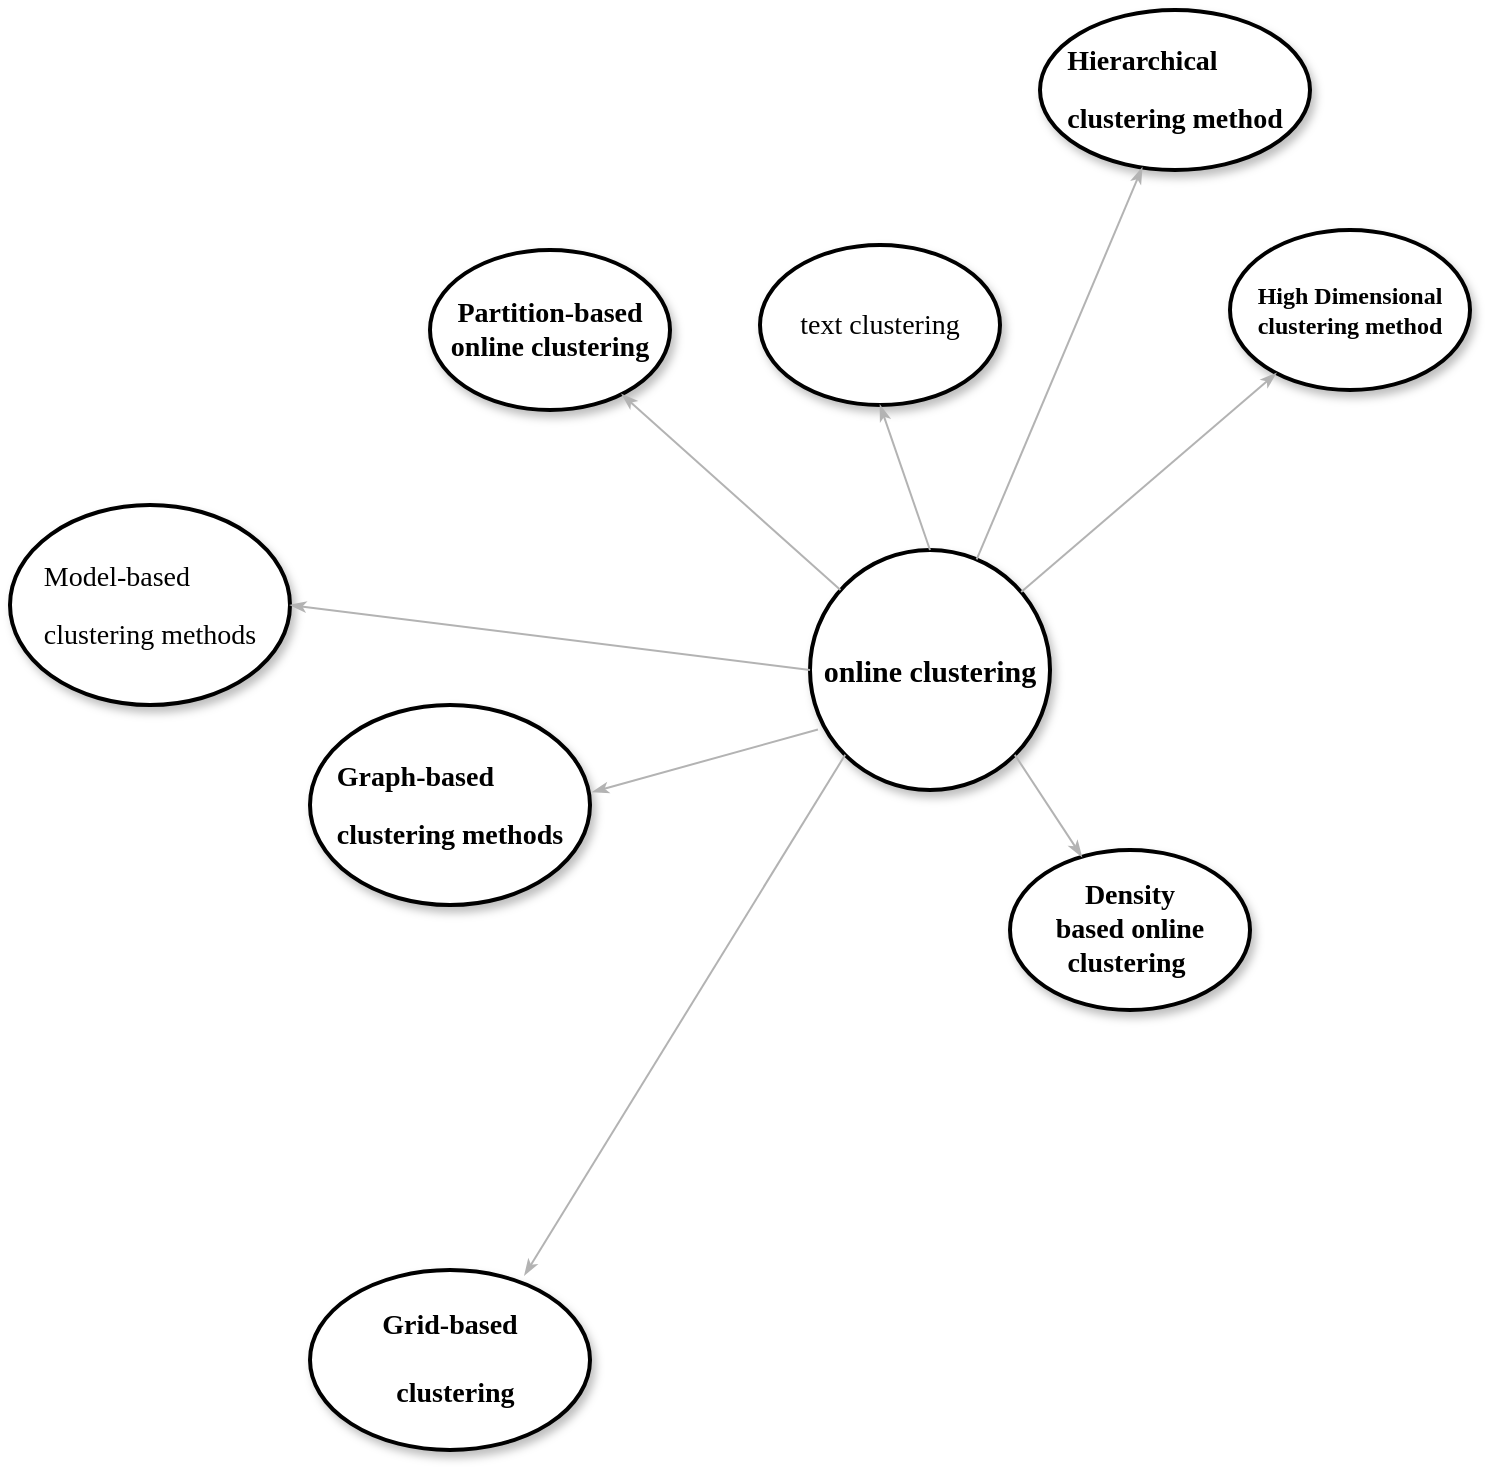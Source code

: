 <mxfile version="14.6.13" type="github">
  <diagram id="NYhmFLTEL_QmbYEQZtYL" name="Page-1">
    <mxGraphModel dx="1038" dy="1661" grid="1" gridSize="10" guides="1" tooltips="1" connect="1" arrows="1" fold="1" page="1" pageScale="1" pageWidth="827" pageHeight="1169" math="0" shadow="0">
      <root>
        <mxCell id="0" />
        <mxCell id="1" parent="0" />
        <mxCell id="VgWsHh_UYifdimT_NIZ3-1" value="&lt;p class=&quot;MsoNormal&quot;&gt;&lt;b&gt;&lt;span&gt;&lt;font face=&quot;Calibri&quot; style=&quot;font-size: 14px&quot;&gt;Partition-based online clustering&lt;/font&gt;&lt;/span&gt;&lt;/b&gt;&lt;/p&gt;" style="ellipse;whiteSpace=wrap;html=1;rounded=1;shadow=1;comic=0;labelBackgroundColor=none;strokeWidth=2;fontFamily=Verdana;fontSize=12;align=center;" vertex="1" parent="1">
          <mxGeometry x="260" y="-490" width="120" height="80" as="geometry" />
        </mxCell>
        <mxCell id="VgWsHh_UYifdimT_NIZ3-2" value="&lt;p class=&quot;MsoNormal&quot; align=&quot;justify&quot; style=&quot;text-align: justify&quot;&gt;&lt;font face=&quot;Calibri&quot; style=&quot;font-size: 14px&quot;&gt;&lt;b&gt;Hierarchical&amp;nbsp;&lt;/b&gt;&lt;/font&gt;&lt;/p&gt;&lt;p class=&quot;MsoNormal&quot; align=&quot;justify&quot; style=&quot;text-align: justify&quot;&gt;&lt;font face=&quot;Calibri&quot; style=&quot;font-size: 14px&quot;&gt;&lt;b&gt;clustering method&lt;/b&gt;&lt;/font&gt;&lt;/p&gt;" style="ellipse;whiteSpace=wrap;html=1;rounded=1;shadow=1;comic=0;labelBackgroundColor=none;strokeWidth=2;fontFamily=Verdana;fontSize=12;align=center;" vertex="1" parent="1">
          <mxGeometry x="565" y="-610" width="135" height="80" as="geometry" />
        </mxCell>
        <mxCell id="VgWsHh_UYifdimT_NIZ3-3" value="&lt;b&gt;&lt;font style=&quot;font-size: 15px&quot;&gt;online clustering&lt;/font&gt;&lt;/b&gt;" style="ellipse;whiteSpace=wrap;html=1;rounded=1;shadow=1;comic=0;labelBackgroundColor=none;strokeWidth=2;fontFamily=Verdana;fontSize=12;align=center;" vertex="1" parent="1">
          <mxGeometry x="450" y="-340" width="120" height="120" as="geometry" />
        </mxCell>
        <mxCell id="VgWsHh_UYifdimT_NIZ3-4" value="&lt;span&gt;&lt;b&gt;&lt;font style=&quot;font-size: 12px&quot;&gt;High Dimensional clustering method&lt;/font&gt;&lt;/b&gt;&lt;/span&gt;" style="ellipse;whiteSpace=wrap;html=1;rounded=1;shadow=1;comic=0;labelBackgroundColor=none;strokeWidth=2;fontFamily=Verdana;fontSize=12;align=center;" vertex="1" parent="1">
          <mxGeometry x="660" y="-500" width="120" height="80" as="geometry" />
        </mxCell>
        <mxCell id="VgWsHh_UYifdimT_NIZ3-5" value="&lt;div style=&quot;font-size: 14px&quot;&gt;&lt;span style=&quot;font-family: &amp;#34;calibri&amp;#34;&quot;&gt;&lt;font style=&quot;font-size: 14px&quot;&gt;&lt;b&gt;Density&lt;/b&gt;&lt;/font&gt;&lt;/span&gt;&lt;/div&gt;&lt;div style=&quot;font-size: 14px&quot;&gt;&lt;span style=&quot;font-family: &amp;#34;calibri&amp;#34;&quot;&gt;&lt;font style=&quot;font-size: 14px&quot;&gt;&lt;b&gt;based online clustering&amp;nbsp;&lt;/b&gt;&lt;/font&gt;&lt;/span&gt;&lt;/div&gt;" style="ellipse;whiteSpace=wrap;html=1;rounded=1;shadow=1;comic=0;labelBackgroundColor=none;strokeWidth=2;fontFamily=Verdana;fontSize=12;align=center;" vertex="1" parent="1">
          <mxGeometry x="550" y="-190" width="120" height="80" as="geometry" />
        </mxCell>
        <mxCell id="VgWsHh_UYifdimT_NIZ3-6" value="" style="edgeStyle=none;rounded=1;html=1;labelBackgroundColor=none;startArrow=none;startFill=0;startSize=5;endArrow=classicThin;endFill=1;endSize=5;jettySize=auto;orthogonalLoop=1;strokeColor=#B3B3B3;strokeWidth=1;fontFamily=Verdana;fontSize=12" edge="1" parent="1" source="VgWsHh_UYifdimT_NIZ3-3" target="VgWsHh_UYifdimT_NIZ3-1">
          <mxGeometry relative="1" as="geometry" />
        </mxCell>
        <mxCell id="VgWsHh_UYifdimT_NIZ3-7" value="" style="edgeStyle=none;rounded=1;html=1;labelBackgroundColor=none;startArrow=none;startFill=0;startSize=5;endArrow=classicThin;endFill=1;endSize=5;jettySize=auto;orthogonalLoop=1;strokeColor=#B3B3B3;strokeWidth=1;fontFamily=Verdana;fontSize=12" edge="1" parent="1" source="VgWsHh_UYifdimT_NIZ3-3" target="VgWsHh_UYifdimT_NIZ3-2">
          <mxGeometry relative="1" as="geometry">
            <Array as="points" />
          </mxGeometry>
        </mxCell>
        <mxCell id="VgWsHh_UYifdimT_NIZ3-8" value="" style="edgeStyle=none;rounded=1;html=1;labelBackgroundColor=none;startArrow=none;startFill=0;startSize=5;endArrow=classicThin;endFill=1;endSize=5;jettySize=auto;orthogonalLoop=1;strokeColor=#B3B3B3;strokeWidth=1;fontFamily=Verdana;fontSize=12" edge="1" parent="1" source="VgWsHh_UYifdimT_NIZ3-3" target="VgWsHh_UYifdimT_NIZ3-4">
          <mxGeometry relative="1" as="geometry" />
        </mxCell>
        <mxCell id="VgWsHh_UYifdimT_NIZ3-9" value="" style="edgeStyle=none;rounded=1;html=1;labelBackgroundColor=none;startArrow=none;startFill=0;startSize=5;endArrow=classicThin;endFill=1;endSize=5;jettySize=auto;orthogonalLoop=1;strokeColor=#B3B3B3;strokeWidth=1;fontFamily=Verdana;fontSize=12;exitX=1;exitY=1;exitDx=0;exitDy=0;" edge="1" parent="1" source="VgWsHh_UYifdimT_NIZ3-3" target="VgWsHh_UYifdimT_NIZ3-5">
          <mxGeometry x="-0.102" y="-13" relative="1" as="geometry">
            <mxPoint as="offset" />
          </mxGeometry>
        </mxCell>
        <mxCell id="VgWsHh_UYifdimT_NIZ3-10" value="&lt;p class=&quot;MsoNormal&quot; align=&quot;justify&quot; style=&quot;text-align: justify&quot;&gt;&lt;b&gt;&lt;span style=&quot;font-family: &amp;#34;calibri&amp;#34; ; font-weight: bold&quot;&gt;&lt;font style=&quot;font-size: 14px&quot;&gt;Grid-based&lt;/font&gt;&lt;/span&gt;&lt;/b&gt;&lt;/p&gt;&lt;p class=&quot;MsoNormal&quot; align=&quot;justify&quot; style=&quot;text-align: justify&quot;&gt;&lt;b&gt;&lt;span style=&quot;font-family: &amp;#34;calibri&amp;#34; ; font-weight: bold&quot;&gt;&lt;font style=&quot;font-size: 14px&quot;&gt;&amp;nbsp; clustering&lt;/font&gt;&lt;/span&gt;&lt;/b&gt;&lt;b&gt;&lt;span style=&quot;font-family: &amp;#34;calibri&amp;#34; ; font-weight: bold ; font-size: 14.0pt&quot;&gt;&lt;/span&gt;&lt;/b&gt;&lt;/p&gt;" style="ellipse;whiteSpace=wrap;html=1;rounded=1;shadow=1;comic=0;labelBackgroundColor=none;strokeWidth=2;fontFamily=Verdana;fontSize=12;align=center;" vertex="1" parent="1">
          <mxGeometry x="200" y="20" width="140" height="90" as="geometry" />
        </mxCell>
        <mxCell id="VgWsHh_UYifdimT_NIZ3-11" value="" style="edgeStyle=none;rounded=1;html=1;labelBackgroundColor=none;startArrow=none;startFill=0;startSize=5;endArrow=classicThin;endFill=1;endSize=5;jettySize=auto;orthogonalLoop=1;strokeColor=#B3B3B3;strokeWidth=1;fontFamily=Verdana;fontSize=12;entryX=0.766;entryY=0.029;entryDx=0;entryDy=0;entryPerimeter=0;exitX=0;exitY=1;exitDx=0;exitDy=0;" edge="1" parent="1" source="VgWsHh_UYifdimT_NIZ3-3" target="VgWsHh_UYifdimT_NIZ3-10">
          <mxGeometry relative="1" as="geometry">
            <mxPoint x="549.196" y="-301.921" as="sourcePoint" />
            <mxPoint x="373.621" y="-412.535" as="targetPoint" />
          </mxGeometry>
        </mxCell>
        <mxCell id="VgWsHh_UYifdimT_NIZ3-12" value="&lt;p class=&quot;MsoNormal&quot; align=&quot;justify&quot; style=&quot;text-align: justify&quot;&gt;&lt;span style=&quot;font-family: &amp;#34;helvetica&amp;#34; ; text-align: left&quot;&gt;&lt;font face=&quot;Calibri&quot; style=&quot;font-size: 14px&quot;&gt;Model-based&amp;nbsp;&lt;/font&gt;&lt;/span&gt;&lt;/p&gt;&lt;p class=&quot;MsoNormal&quot; align=&quot;justify&quot; style=&quot;text-align: justify&quot;&gt;&lt;span style=&quot;font-family: &amp;#34;helvetica&amp;#34; ; text-align: left&quot;&gt;&lt;font face=&quot;Calibri&quot; style=&quot;font-size: 14px&quot;&gt;clustering methods&lt;/font&gt;&lt;/span&gt;&lt;br&gt;&lt;/p&gt;" style="ellipse;whiteSpace=wrap;html=1;rounded=1;shadow=1;comic=0;labelBackgroundColor=none;strokeWidth=2;fontFamily=Verdana;fontSize=12;align=center;" vertex="1" parent="1">
          <mxGeometry x="50" y="-362.5" width="140" height="100" as="geometry" />
        </mxCell>
        <mxCell id="VgWsHh_UYifdimT_NIZ3-13" value="" style="edgeStyle=none;rounded=1;html=1;labelBackgroundColor=none;startArrow=none;startFill=0;startSize=5;endArrow=classicThin;endFill=1;endSize=5;jettySize=auto;orthogonalLoop=1;strokeColor=#B3B3B3;strokeWidth=1;fontFamily=Verdana;fontSize=12;exitX=0;exitY=0.5;exitDx=0;exitDy=0;entryX=1;entryY=0.5;entryDx=0;entryDy=0;" edge="1" parent="1" source="VgWsHh_UYifdimT_NIZ3-3" target="VgWsHh_UYifdimT_NIZ3-12">
          <mxGeometry relative="1" as="geometry">
            <mxPoint x="466.388" y="-311.206" as="sourcePoint" />
            <mxPoint x="364.601" y="-407.321" as="targetPoint" />
          </mxGeometry>
        </mxCell>
        <mxCell id="VgWsHh_UYifdimT_NIZ3-14" value="&lt;p class=&quot;MsoNormal&quot; align=&quot;justify&quot; style=&quot;text-align: justify&quot;&gt;&lt;b style=&quot;font-family: &amp;#34;helvetica&amp;#34; ; text-align: left&quot;&gt;&lt;font face=&quot;Calibri&quot; style=&quot;font-size: 14px&quot;&gt;Graph-based&amp;nbsp;&lt;/font&gt;&lt;/b&gt;&lt;/p&gt;&lt;p class=&quot;MsoNormal&quot; align=&quot;justify&quot; style=&quot;text-align: justify&quot;&gt;&lt;b style=&quot;font-family: &amp;#34;helvetica&amp;#34; ; text-align: left&quot;&gt;&lt;font face=&quot;Calibri&quot; style=&quot;font-size: 14px&quot;&gt;clustering methods&lt;/font&gt;&lt;/b&gt;&lt;br&gt;&lt;/p&gt;" style="ellipse;whiteSpace=wrap;html=1;rounded=1;shadow=1;comic=0;labelBackgroundColor=none;strokeWidth=2;fontFamily=Verdana;fontSize=12;align=center;" vertex="1" parent="1">
          <mxGeometry x="200" y="-262.5" width="140" height="100" as="geometry" />
        </mxCell>
        <mxCell id="VgWsHh_UYifdimT_NIZ3-15" value="" style="edgeStyle=none;rounded=1;html=1;labelBackgroundColor=none;startArrow=none;startFill=0;startSize=5;endArrow=classicThin;endFill=1;endSize=5;jettySize=auto;orthogonalLoop=1;strokeColor=#B3B3B3;strokeWidth=1;fontFamily=Verdana;fontSize=12;exitX=0.033;exitY=0.748;exitDx=0;exitDy=0;entryX=1.009;entryY=0.435;entryDx=0;entryDy=0;exitPerimeter=0;entryPerimeter=0;" edge="1" parent="1" source="VgWsHh_UYifdimT_NIZ3-3" target="VgWsHh_UYifdimT_NIZ3-14">
          <mxGeometry relative="1" as="geometry">
            <mxPoint x="460" y="-270" as="sourcePoint" />
            <mxPoint x="200" y="-302.5" as="targetPoint" />
          </mxGeometry>
        </mxCell>
        <mxCell id="VgWsHh_UYifdimT_NIZ3-16" value="&lt;p class=&quot;MsoNormal&quot;&gt;&lt;font face=&quot;Calibri&quot; style=&quot;font-size: 14px&quot;&gt;text clustering&lt;/font&gt;&lt;/p&gt;" style="ellipse;whiteSpace=wrap;html=1;rounded=1;shadow=1;comic=0;labelBackgroundColor=none;strokeWidth=2;fontFamily=Verdana;fontSize=12;align=center;" vertex="1" parent="1">
          <mxGeometry x="425" y="-492.5" width="120" height="80" as="geometry" />
        </mxCell>
        <mxCell id="VgWsHh_UYifdimT_NIZ3-17" value="" style="edgeStyle=none;rounded=1;html=1;labelBackgroundColor=none;startArrow=none;startFill=0;startSize=5;endArrow=classicThin;endFill=1;endSize=5;jettySize=auto;orthogonalLoop=1;strokeColor=#B3B3B3;strokeWidth=1;fontFamily=Verdana;fontSize=12;exitX=0.5;exitY=0;exitDx=0;exitDy=0;entryX=0.5;entryY=1;entryDx=0;entryDy=0;" edge="1" parent="1" source="VgWsHh_UYifdimT_NIZ3-3" target="VgWsHh_UYifdimT_NIZ3-16">
          <mxGeometry relative="1" as="geometry">
            <Array as="points" />
            <mxPoint x="543.368" y="-325.262" as="sourcePoint" />
            <mxPoint x="626.244" y="-521.177" as="targetPoint" />
          </mxGeometry>
        </mxCell>
      </root>
    </mxGraphModel>
  </diagram>
</mxfile>
